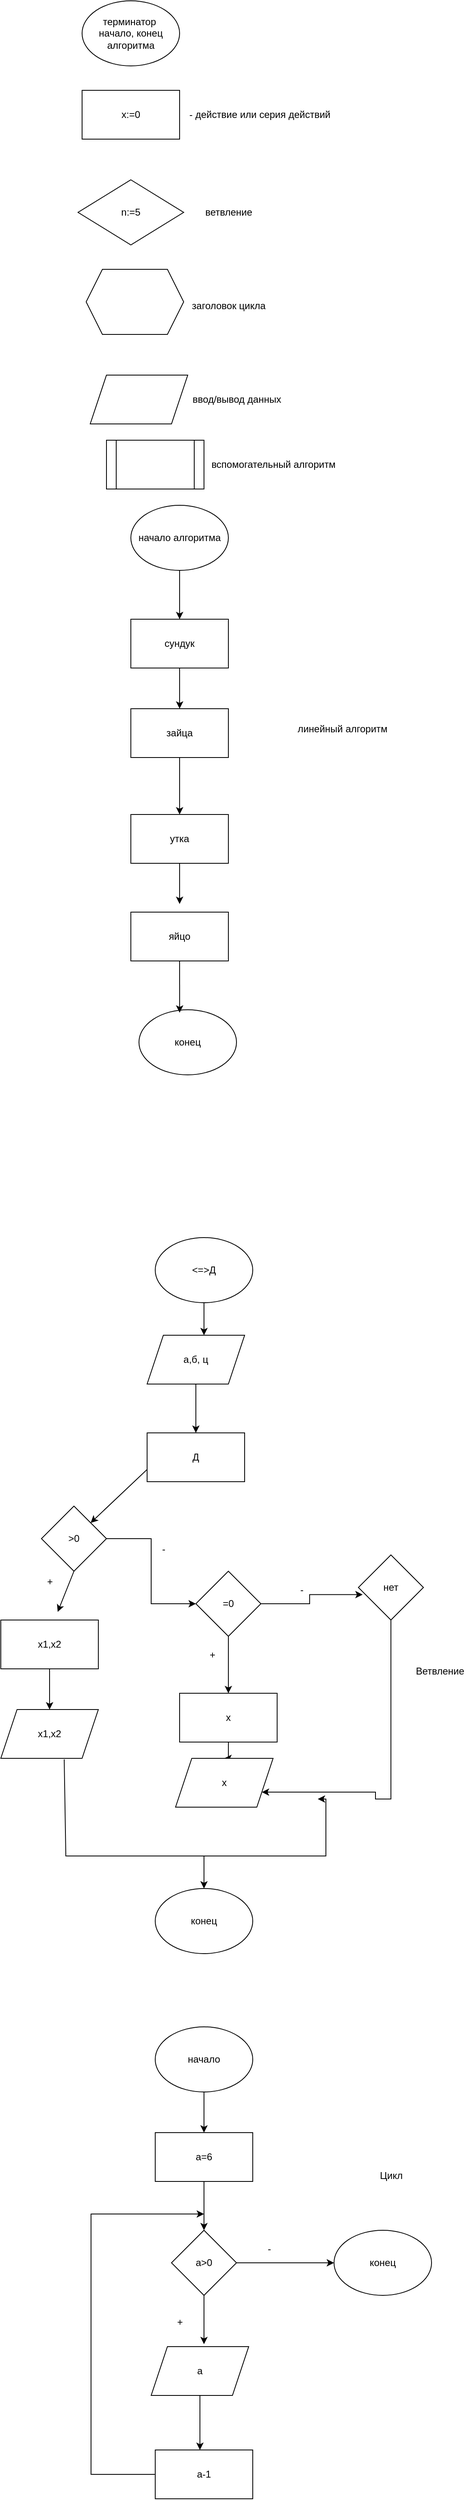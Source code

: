 <mxfile version="23.1.5" type="github">
  <diagram name="Страница — 1" id="Em4uxMiCycATdEwX-kmo">
    <mxGraphModel dx="1002" dy="575" grid="1" gridSize="10" guides="1" tooltips="1" connect="1" arrows="1" fold="1" page="1" pageScale="1" pageWidth="827" pageHeight="1169" math="0" shadow="0">
      <root>
        <mxCell id="0" />
        <mxCell id="1" parent="0" />
        <mxCell id="T-RasYC6Ty3uSP9wjbF7-1" value="терминатор&amp;nbsp;&lt;br&gt;начало, конец алгоритма" style="ellipse;whiteSpace=wrap;html=1;" vertex="1" parent="1">
          <mxGeometry x="180" y="40" width="120" height="80" as="geometry" />
        </mxCell>
        <mxCell id="T-RasYC6Ty3uSP9wjbF7-2" value="x:=0" style="rounded=0;whiteSpace=wrap;html=1;" vertex="1" parent="1">
          <mxGeometry x="180" y="150" width="120" height="60" as="geometry" />
        </mxCell>
        <mxCell id="T-RasYC6Ty3uSP9wjbF7-3" value="n:=5" style="rhombus;whiteSpace=wrap;html=1;" vertex="1" parent="1">
          <mxGeometry x="175" y="260" width="130" height="80" as="geometry" />
        </mxCell>
        <mxCell id="T-RasYC6Ty3uSP9wjbF7-4" value="- действие или серия действий&amp;nbsp;" style="text;html=1;align=center;verticalAlign=middle;resizable=0;points=[];autosize=1;strokeColor=none;fillColor=none;" vertex="1" parent="1">
          <mxGeometry x="300" y="165" width="200" height="30" as="geometry" />
        </mxCell>
        <mxCell id="T-RasYC6Ty3uSP9wjbF7-5" value="ветвление" style="text;html=1;align=center;verticalAlign=middle;resizable=0;points=[];autosize=1;strokeColor=none;fillColor=none;" vertex="1" parent="1">
          <mxGeometry x="320" y="285" width="80" height="30" as="geometry" />
        </mxCell>
        <mxCell id="T-RasYC6Ty3uSP9wjbF7-6" value="" style="shape=hexagon;perimeter=hexagonPerimeter2;whiteSpace=wrap;html=1;fixedSize=1;" vertex="1" parent="1">
          <mxGeometry x="185" y="370" width="120" height="80" as="geometry" />
        </mxCell>
        <mxCell id="T-RasYC6Ty3uSP9wjbF7-7" value="заголовок цикла" style="text;html=1;align=center;verticalAlign=middle;resizable=0;points=[];autosize=1;strokeColor=none;fillColor=none;" vertex="1" parent="1">
          <mxGeometry x="305" y="400" width="110" height="30" as="geometry" />
        </mxCell>
        <mxCell id="T-RasYC6Ty3uSP9wjbF7-8" value="" style="shape=parallelogram;perimeter=parallelogramPerimeter;whiteSpace=wrap;html=1;fixedSize=1;" vertex="1" parent="1">
          <mxGeometry x="190" y="500" width="120" height="60" as="geometry" />
        </mxCell>
        <mxCell id="T-RasYC6Ty3uSP9wjbF7-9" value="ввод/вывод данных" style="text;html=1;align=center;verticalAlign=middle;resizable=0;points=[];autosize=1;strokeColor=none;fillColor=none;" vertex="1" parent="1">
          <mxGeometry x="305" y="515" width="130" height="30" as="geometry" />
        </mxCell>
        <mxCell id="T-RasYC6Ty3uSP9wjbF7-10" value="начало алгоритма" style="ellipse;whiteSpace=wrap;html=1;" vertex="1" parent="1">
          <mxGeometry x="240" y="660" width="120" height="80" as="geometry" />
        </mxCell>
        <mxCell id="T-RasYC6Ty3uSP9wjbF7-11" value="" style="endArrow=classic;html=1;rounded=0;exitX=0.5;exitY=1;exitDx=0;exitDy=0;" edge="1" parent="1" source="T-RasYC6Ty3uSP9wjbF7-10">
          <mxGeometry width="50" height="50" relative="1" as="geometry">
            <mxPoint x="280" y="820" as="sourcePoint" />
            <mxPoint x="300" y="800" as="targetPoint" />
          </mxGeometry>
        </mxCell>
        <mxCell id="T-RasYC6Ty3uSP9wjbF7-12" value="сундук" style="rounded=0;whiteSpace=wrap;html=1;" vertex="1" parent="1">
          <mxGeometry x="240" y="800" width="120" height="60" as="geometry" />
        </mxCell>
        <mxCell id="T-RasYC6Ty3uSP9wjbF7-13" value="зайца" style="rounded=0;whiteSpace=wrap;html=1;" vertex="1" parent="1">
          <mxGeometry x="240" y="910" width="120" height="60" as="geometry" />
        </mxCell>
        <mxCell id="T-RasYC6Ty3uSP9wjbF7-14" value="утка" style="rounded=0;whiteSpace=wrap;html=1;" vertex="1" parent="1">
          <mxGeometry x="240" y="1040" width="120" height="60" as="geometry" />
        </mxCell>
        <mxCell id="T-RasYC6Ty3uSP9wjbF7-17" value="" style="endArrow=classic;html=1;rounded=0;exitX=0.5;exitY=1;exitDx=0;exitDy=0;entryX=0.5;entryY=0;entryDx=0;entryDy=0;" edge="1" parent="1" source="T-RasYC6Ty3uSP9wjbF7-12" target="T-RasYC6Ty3uSP9wjbF7-13">
          <mxGeometry width="50" height="50" relative="1" as="geometry">
            <mxPoint x="280" y="900" as="sourcePoint" />
            <mxPoint x="330" y="850" as="targetPoint" />
          </mxGeometry>
        </mxCell>
        <mxCell id="T-RasYC6Ty3uSP9wjbF7-18" value="" style="endArrow=classic;html=1;rounded=0;exitX=0.5;exitY=1;exitDx=0;exitDy=0;" edge="1" parent="1" source="T-RasYC6Ty3uSP9wjbF7-13" target="T-RasYC6Ty3uSP9wjbF7-14">
          <mxGeometry width="50" height="50" relative="1" as="geometry">
            <mxPoint x="290" y="1010" as="sourcePoint" />
            <mxPoint x="340" y="960" as="targetPoint" />
          </mxGeometry>
        </mxCell>
        <mxCell id="T-RasYC6Ty3uSP9wjbF7-19" value="" style="endArrow=classic;html=1;rounded=0;exitX=0.5;exitY=1;exitDx=0;exitDy=0;" edge="1" parent="1" source="T-RasYC6Ty3uSP9wjbF7-14">
          <mxGeometry width="50" height="50" relative="1" as="geometry">
            <mxPoint x="310" y="1170" as="sourcePoint" />
            <mxPoint x="300" y="1150" as="targetPoint" />
          </mxGeometry>
        </mxCell>
        <mxCell id="T-RasYC6Ty3uSP9wjbF7-20" value="яйцо" style="rounded=0;whiteSpace=wrap;html=1;" vertex="1" parent="1">
          <mxGeometry x="240" y="1160" width="120" height="60" as="geometry" />
        </mxCell>
        <mxCell id="T-RasYC6Ty3uSP9wjbF7-21" value="линейный алгоритм" style="text;html=1;align=center;verticalAlign=middle;resizable=0;points=[];autosize=1;strokeColor=none;fillColor=none;" vertex="1" parent="1">
          <mxGeometry x="435" y="920" width="130" height="30" as="geometry" />
        </mxCell>
        <mxCell id="T-RasYC6Ty3uSP9wjbF7-22" value="конец" style="ellipse;whiteSpace=wrap;html=1;" vertex="1" parent="1">
          <mxGeometry x="250" y="1280" width="120" height="80" as="geometry" />
        </mxCell>
        <mxCell id="T-RasYC6Ty3uSP9wjbF7-23" value="" style="endArrow=classic;html=1;rounded=0;exitX=0.5;exitY=1;exitDx=0;exitDy=0;entryX=0.417;entryY=0.045;entryDx=0;entryDy=0;entryPerimeter=0;" edge="1" parent="1" source="T-RasYC6Ty3uSP9wjbF7-20" target="T-RasYC6Ty3uSP9wjbF7-22">
          <mxGeometry width="50" height="50" relative="1" as="geometry">
            <mxPoint x="280" y="1280" as="sourcePoint" />
            <mxPoint x="290" y="1280" as="targetPoint" />
          </mxGeometry>
        </mxCell>
        <mxCell id="T-RasYC6Ty3uSP9wjbF7-24" value="&amp;lt;=&amp;gt;Д" style="ellipse;whiteSpace=wrap;html=1;" vertex="1" parent="1">
          <mxGeometry x="270" y="1560" width="120" height="80" as="geometry" />
        </mxCell>
        <mxCell id="T-RasYC6Ty3uSP9wjbF7-25" value="" style="endArrow=classic;html=1;rounded=0;exitX=0.5;exitY=1;exitDx=0;exitDy=0;" edge="1" parent="1" source="T-RasYC6Ty3uSP9wjbF7-24">
          <mxGeometry width="50" height="50" relative="1" as="geometry">
            <mxPoint x="330" y="1710" as="sourcePoint" />
            <mxPoint x="330" y="1680" as="targetPoint" />
          </mxGeometry>
        </mxCell>
        <mxCell id="T-RasYC6Ty3uSP9wjbF7-27" value="а,б, ц" style="shape=parallelogram;perimeter=parallelogramPerimeter;whiteSpace=wrap;html=1;fixedSize=1;" vertex="1" parent="1">
          <mxGeometry x="260" y="1680" width="120" height="60" as="geometry" />
        </mxCell>
        <mxCell id="T-RasYC6Ty3uSP9wjbF7-28" value="" style="endArrow=classic;html=1;rounded=0;exitX=0.5;exitY=1;exitDx=0;exitDy=0;" edge="1" parent="1" source="T-RasYC6Ty3uSP9wjbF7-27">
          <mxGeometry width="50" height="50" relative="1" as="geometry">
            <mxPoint x="310" y="1800" as="sourcePoint" />
            <mxPoint x="320" y="1800" as="targetPoint" />
          </mxGeometry>
        </mxCell>
        <mxCell id="T-RasYC6Ty3uSP9wjbF7-29" value="Д" style="rounded=0;whiteSpace=wrap;html=1;" vertex="1" parent="1">
          <mxGeometry x="260" y="1800" width="120" height="60" as="geometry" />
        </mxCell>
        <mxCell id="T-RasYC6Ty3uSP9wjbF7-30" value="" style="endArrow=classic;html=1;rounded=0;exitX=0;exitY=0.75;exitDx=0;exitDy=0;" edge="1" parent="1" source="T-RasYC6Ty3uSP9wjbF7-29" target="T-RasYC6Ty3uSP9wjbF7-31">
          <mxGeometry width="50" height="50" relative="1" as="geometry">
            <mxPoint x="150" y="1890" as="sourcePoint" />
            <mxPoint x="180" y="1880" as="targetPoint" />
          </mxGeometry>
        </mxCell>
        <mxCell id="T-RasYC6Ty3uSP9wjbF7-42" style="edgeStyle=orthogonalEdgeStyle;rounded=0;orthogonalLoop=1;jettySize=auto;html=1;" edge="1" parent="1" source="T-RasYC6Ty3uSP9wjbF7-31" target="T-RasYC6Ty3uSP9wjbF7-38">
          <mxGeometry relative="1" as="geometry" />
        </mxCell>
        <mxCell id="T-RasYC6Ty3uSP9wjbF7-31" value="&amp;gt;0" style="rhombus;whiteSpace=wrap;html=1;" vertex="1" parent="1">
          <mxGeometry x="130" y="1890" width="80" height="80" as="geometry" />
        </mxCell>
        <mxCell id="T-RasYC6Ty3uSP9wjbF7-33" value="" style="endArrow=classic;html=1;rounded=0;exitX=0.5;exitY=1;exitDx=0;exitDy=0;" edge="1" parent="1" source="T-RasYC6Ty3uSP9wjbF7-31">
          <mxGeometry width="50" height="50" relative="1" as="geometry">
            <mxPoint x="160" y="2010" as="sourcePoint" />
            <mxPoint x="150" y="2020" as="targetPoint" />
          </mxGeometry>
        </mxCell>
        <mxCell id="T-RasYC6Ty3uSP9wjbF7-36" style="edgeStyle=orthogonalEdgeStyle;rounded=0;orthogonalLoop=1;jettySize=auto;html=1;entryX=0.5;entryY=0;entryDx=0;entryDy=0;" edge="1" parent="1" source="T-RasYC6Ty3uSP9wjbF7-34" target="T-RasYC6Ty3uSP9wjbF7-35">
          <mxGeometry relative="1" as="geometry" />
        </mxCell>
        <mxCell id="T-RasYC6Ty3uSP9wjbF7-34" value="x1,x2" style="rounded=0;whiteSpace=wrap;html=1;" vertex="1" parent="1">
          <mxGeometry x="80" y="2030" width="120" height="60" as="geometry" />
        </mxCell>
        <mxCell id="T-RasYC6Ty3uSP9wjbF7-35" value="x1,x2" style="shape=parallelogram;perimeter=parallelogramPerimeter;whiteSpace=wrap;html=1;fixedSize=1;" vertex="1" parent="1">
          <mxGeometry x="80" y="2140" width="120" height="60" as="geometry" />
        </mxCell>
        <mxCell id="T-RasYC6Ty3uSP9wjbF7-44" style="edgeStyle=orthogonalEdgeStyle;rounded=0;orthogonalLoop=1;jettySize=auto;html=1;" edge="1" parent="1" source="T-RasYC6Ty3uSP9wjbF7-38">
          <mxGeometry relative="1" as="geometry">
            <mxPoint x="360" y="2120" as="targetPoint" />
          </mxGeometry>
        </mxCell>
        <mxCell id="T-RasYC6Ty3uSP9wjbF7-38" value="=0" style="rhombus;whiteSpace=wrap;html=1;" vertex="1" parent="1">
          <mxGeometry x="320" y="1970" width="80" height="80" as="geometry" />
        </mxCell>
        <mxCell id="T-RasYC6Ty3uSP9wjbF7-48" style="edgeStyle=orthogonalEdgeStyle;rounded=0;orthogonalLoop=1;jettySize=auto;html=1;entryX=1;entryY=0.75;entryDx=0;entryDy=0;" edge="1" parent="1" source="T-RasYC6Ty3uSP9wjbF7-40" target="T-RasYC6Ty3uSP9wjbF7-46">
          <mxGeometry relative="1" as="geometry">
            <mxPoint x="510" y="2300" as="targetPoint" />
            <Array as="points">
              <mxPoint x="560" y="2250" />
              <mxPoint x="541" y="2250" />
              <mxPoint x="541" y="2242" />
            </Array>
          </mxGeometry>
        </mxCell>
        <mxCell id="T-RasYC6Ty3uSP9wjbF7-40" value="нет" style="rhombus;whiteSpace=wrap;html=1;" vertex="1" parent="1">
          <mxGeometry x="520" y="1950" width="80" height="80" as="geometry" />
        </mxCell>
        <mxCell id="T-RasYC6Ty3uSP9wjbF7-43" style="edgeStyle=orthogonalEdgeStyle;rounded=0;orthogonalLoop=1;jettySize=auto;html=1;entryX=0.065;entryY=0.61;entryDx=0;entryDy=0;entryPerimeter=0;" edge="1" parent="1" source="T-RasYC6Ty3uSP9wjbF7-38" target="T-RasYC6Ty3uSP9wjbF7-40">
          <mxGeometry relative="1" as="geometry" />
        </mxCell>
        <mxCell id="T-RasYC6Ty3uSP9wjbF7-47" style="edgeStyle=orthogonalEdgeStyle;rounded=0;orthogonalLoop=1;jettySize=auto;html=1;entryX=0.5;entryY=0;entryDx=0;entryDy=0;" edge="1" parent="1" source="T-RasYC6Ty3uSP9wjbF7-45" target="T-RasYC6Ty3uSP9wjbF7-46">
          <mxGeometry relative="1" as="geometry" />
        </mxCell>
        <mxCell id="T-RasYC6Ty3uSP9wjbF7-45" value="x" style="rounded=0;whiteSpace=wrap;html=1;" vertex="1" parent="1">
          <mxGeometry x="300" y="2120" width="120" height="60" as="geometry" />
        </mxCell>
        <mxCell id="T-RasYC6Ty3uSP9wjbF7-46" value="x" style="shape=parallelogram;perimeter=parallelogramPerimeter;whiteSpace=wrap;html=1;fixedSize=1;" vertex="1" parent="1">
          <mxGeometry x="295" y="2200" width="120" height="60" as="geometry" />
        </mxCell>
        <mxCell id="T-RasYC6Ty3uSP9wjbF7-49" value="+" style="text;html=1;align=center;verticalAlign=middle;resizable=0;points=[];autosize=1;strokeColor=none;fillColor=none;" vertex="1" parent="1">
          <mxGeometry x="325" y="2058" width="30" height="30" as="geometry" />
        </mxCell>
        <mxCell id="T-RasYC6Ty3uSP9wjbF7-50" value="-" style="text;html=1;align=center;verticalAlign=middle;resizable=0;points=[];autosize=1;strokeColor=none;fillColor=none;" vertex="1" parent="1">
          <mxGeometry x="265" y="1928" width="30" height="30" as="geometry" />
        </mxCell>
        <mxCell id="T-RasYC6Ty3uSP9wjbF7-51" value="+" style="text;html=1;align=center;verticalAlign=middle;resizable=0;points=[];autosize=1;strokeColor=none;fillColor=none;" vertex="1" parent="1">
          <mxGeometry x="125" y="1968" width="30" height="30" as="geometry" />
        </mxCell>
        <mxCell id="T-RasYC6Ty3uSP9wjbF7-52" value="-" style="text;html=1;align=center;verticalAlign=middle;resizable=0;points=[];autosize=1;strokeColor=none;fillColor=none;" vertex="1" parent="1">
          <mxGeometry x="435" y="1978" width="30" height="30" as="geometry" />
        </mxCell>
        <mxCell id="T-RasYC6Ty3uSP9wjbF7-53" value="" style="endArrow=classic;html=1;rounded=0;exitX=0.65;exitY=1.02;exitDx=0;exitDy=0;exitPerimeter=0;" edge="1" parent="1" source="T-RasYC6Ty3uSP9wjbF7-35">
          <mxGeometry width="50" height="50" relative="1" as="geometry">
            <mxPoint x="140" y="2320" as="sourcePoint" />
            <mxPoint x="470" y="2250" as="targetPoint" />
            <Array as="points">
              <mxPoint x="160" y="2320" />
              <mxPoint x="480" y="2320" />
              <mxPoint x="480" y="2250" />
            </Array>
          </mxGeometry>
        </mxCell>
        <mxCell id="T-RasYC6Ty3uSP9wjbF7-54" value="" style="endArrow=classic;html=1;rounded=0;" edge="1" parent="1">
          <mxGeometry width="50" height="50" relative="1" as="geometry">
            <mxPoint x="330" y="2320" as="sourcePoint" />
            <mxPoint x="330" y="2360" as="targetPoint" />
          </mxGeometry>
        </mxCell>
        <mxCell id="T-RasYC6Ty3uSP9wjbF7-55" value="конец" style="ellipse;whiteSpace=wrap;html=1;" vertex="1" parent="1">
          <mxGeometry x="270" y="2360" width="120" height="80" as="geometry" />
        </mxCell>
        <mxCell id="T-RasYC6Ty3uSP9wjbF7-56" value="Ветвление" style="text;html=1;align=center;verticalAlign=middle;resizable=0;points=[];autosize=1;strokeColor=none;fillColor=none;" vertex="1" parent="1">
          <mxGeometry x="580" y="2078" width="80" height="30" as="geometry" />
        </mxCell>
        <mxCell id="T-RasYC6Ty3uSP9wjbF7-57" value="начало" style="ellipse;whiteSpace=wrap;html=1;" vertex="1" parent="1">
          <mxGeometry x="270" y="2530" width="120" height="80" as="geometry" />
        </mxCell>
        <mxCell id="T-RasYC6Ty3uSP9wjbF7-58" value="" style="endArrow=classic;html=1;rounded=0;exitX=0.5;exitY=1;exitDx=0;exitDy=0;" edge="1" parent="1" source="T-RasYC6Ty3uSP9wjbF7-57">
          <mxGeometry width="50" height="50" relative="1" as="geometry">
            <mxPoint x="300" y="2670" as="sourcePoint" />
            <mxPoint x="330" y="2660" as="targetPoint" />
          </mxGeometry>
        </mxCell>
        <mxCell id="T-RasYC6Ty3uSP9wjbF7-59" value="a=6" style="rounded=0;whiteSpace=wrap;html=1;" vertex="1" parent="1">
          <mxGeometry x="270" y="2660" width="120" height="60" as="geometry" />
        </mxCell>
        <mxCell id="T-RasYC6Ty3uSP9wjbF7-60" value="" style="endArrow=classic;html=1;rounded=0;exitX=0.5;exitY=1;exitDx=0;exitDy=0;" edge="1" parent="1" source="T-RasYC6Ty3uSP9wjbF7-59">
          <mxGeometry width="50" height="50" relative="1" as="geometry">
            <mxPoint x="310" y="2770" as="sourcePoint" />
            <mxPoint x="330" y="2780" as="targetPoint" />
          </mxGeometry>
        </mxCell>
        <mxCell id="T-RasYC6Ty3uSP9wjbF7-68" style="edgeStyle=orthogonalEdgeStyle;rounded=0;orthogonalLoop=1;jettySize=auto;html=1;" edge="1" parent="1" source="T-RasYC6Ty3uSP9wjbF7-61">
          <mxGeometry relative="1" as="geometry">
            <mxPoint x="490" y="2820" as="targetPoint" />
          </mxGeometry>
        </mxCell>
        <mxCell id="T-RasYC6Ty3uSP9wjbF7-61" value="a&amp;gt;0" style="rhombus;whiteSpace=wrap;html=1;" vertex="1" parent="1">
          <mxGeometry x="290" y="2780" width="80" height="80" as="geometry" />
        </mxCell>
        <mxCell id="T-RasYC6Ty3uSP9wjbF7-62" value="" style="endArrow=classic;html=1;rounded=0;exitX=0.5;exitY=1;exitDx=0;exitDy=0;" edge="1" parent="1" source="T-RasYC6Ty3uSP9wjbF7-61">
          <mxGeometry width="50" height="50" relative="1" as="geometry">
            <mxPoint x="300" y="2930" as="sourcePoint" />
            <mxPoint x="330" y="2920" as="targetPoint" />
          </mxGeometry>
        </mxCell>
        <mxCell id="T-RasYC6Ty3uSP9wjbF7-64" style="edgeStyle=orthogonalEdgeStyle;rounded=0;orthogonalLoop=1;jettySize=auto;html=1;" edge="1" parent="1" source="T-RasYC6Ty3uSP9wjbF7-63">
          <mxGeometry relative="1" as="geometry">
            <mxPoint x="325" y="3050" as="targetPoint" />
          </mxGeometry>
        </mxCell>
        <mxCell id="T-RasYC6Ty3uSP9wjbF7-63" value="a" style="shape=parallelogram;perimeter=parallelogramPerimeter;whiteSpace=wrap;html=1;fixedSize=1;" vertex="1" parent="1">
          <mxGeometry x="265" y="2923" width="120" height="60" as="geometry" />
        </mxCell>
        <mxCell id="T-RasYC6Ty3uSP9wjbF7-66" style="edgeStyle=orthogonalEdgeStyle;rounded=0;orthogonalLoop=1;jettySize=auto;html=1;" edge="1" parent="1" source="T-RasYC6Ty3uSP9wjbF7-65">
          <mxGeometry relative="1" as="geometry">
            <mxPoint x="330" y="2760" as="targetPoint" />
            <Array as="points">
              <mxPoint x="191" y="3080" />
            </Array>
          </mxGeometry>
        </mxCell>
        <mxCell id="T-RasYC6Ty3uSP9wjbF7-65" value="a-1" style="rounded=0;whiteSpace=wrap;html=1;" vertex="1" parent="1">
          <mxGeometry x="270" y="3050" width="120" height="60" as="geometry" />
        </mxCell>
        <mxCell id="T-RasYC6Ty3uSP9wjbF7-67" value="+" style="text;html=1;align=center;verticalAlign=middle;resizable=0;points=[];autosize=1;strokeColor=none;fillColor=none;" vertex="1" parent="1">
          <mxGeometry x="285" y="2878" width="30" height="30" as="geometry" />
        </mxCell>
        <mxCell id="T-RasYC6Ty3uSP9wjbF7-69" value="конец" style="ellipse;whiteSpace=wrap;html=1;" vertex="1" parent="1">
          <mxGeometry x="490" y="2780" width="120" height="80" as="geometry" />
        </mxCell>
        <mxCell id="T-RasYC6Ty3uSP9wjbF7-70" value="Цикл" style="text;html=1;align=center;verticalAlign=middle;resizable=0;points=[];autosize=1;strokeColor=none;fillColor=none;" vertex="1" parent="1">
          <mxGeometry x="535" y="2698" width="50" height="30" as="geometry" />
        </mxCell>
        <mxCell id="T-RasYC6Ty3uSP9wjbF7-71" value="-" style="text;html=1;align=center;verticalAlign=middle;resizable=0;points=[];autosize=1;strokeColor=none;fillColor=none;" vertex="1" parent="1">
          <mxGeometry x="395" y="2788" width="30" height="30" as="geometry" />
        </mxCell>
        <mxCell id="T-RasYC6Ty3uSP9wjbF7-72" value="" style="shape=process;whiteSpace=wrap;html=1;backgroundOutline=1;" vertex="1" parent="1">
          <mxGeometry x="210" y="580" width="120" height="60" as="geometry" />
        </mxCell>
        <mxCell id="T-RasYC6Ty3uSP9wjbF7-73" value="вспомогательный алгоритм" style="text;html=1;align=center;verticalAlign=middle;resizable=0;points=[];autosize=1;strokeColor=none;fillColor=none;" vertex="1" parent="1">
          <mxGeometry x="325" y="595" width="180" height="30" as="geometry" />
        </mxCell>
      </root>
    </mxGraphModel>
  </diagram>
</mxfile>
